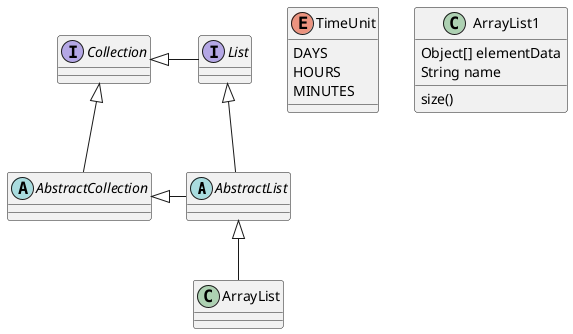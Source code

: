 @startuml

abstract class AbstractList
abstract AbstractCollection
interface List
interface Collection

List <|-- AbstractList
Collection <|-- AbstractCollection

Collection <|- List
AbstractCollection <|- AbstractList
AbstractList <|-- ArrayList


enum TimeUnit {
DAYS
HOURS
MINUTES
}


class ArrayList1 {
Object[] elementData
String name
size()
}

@enduml